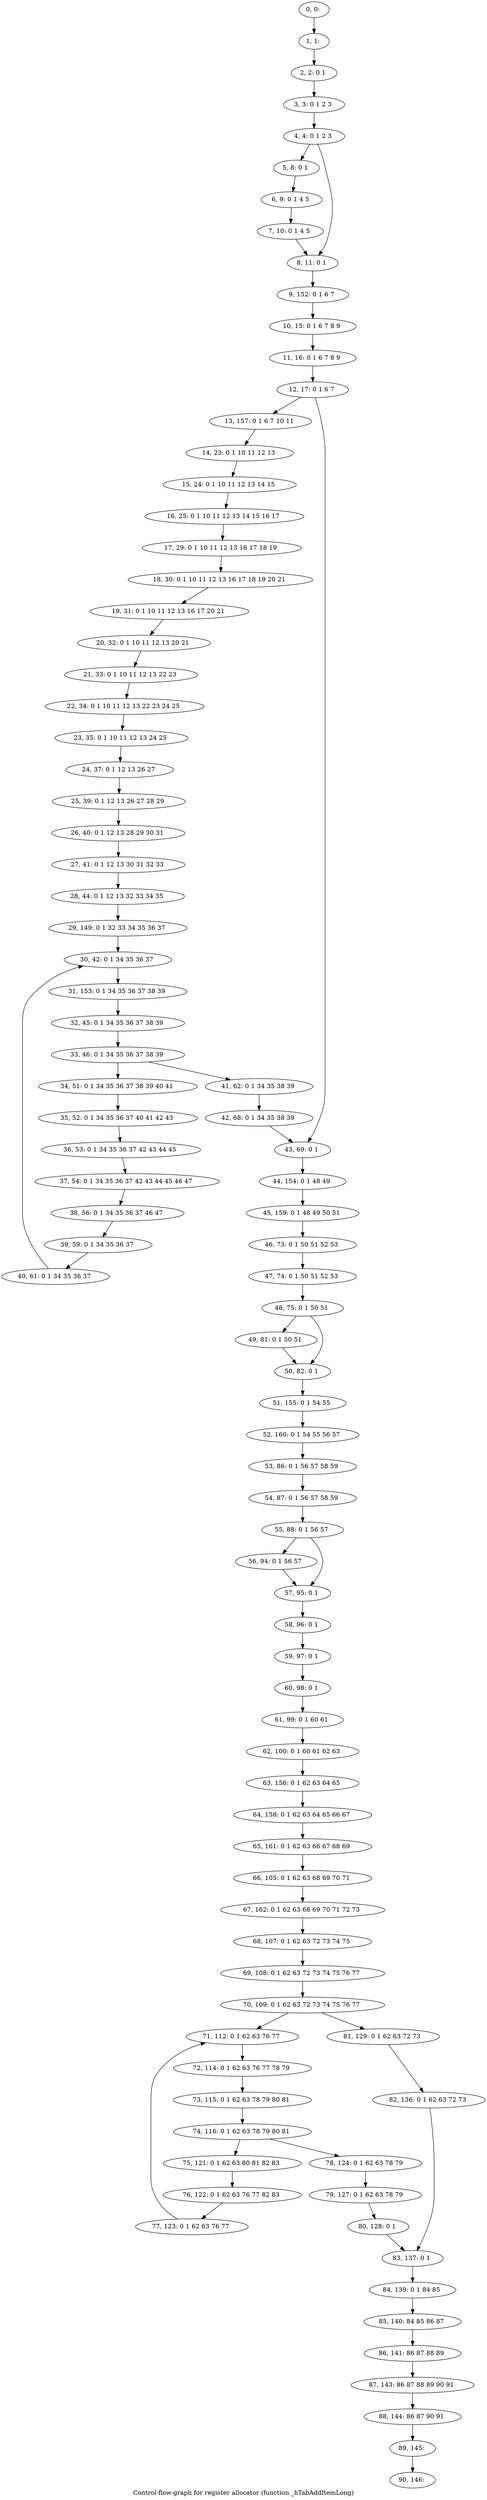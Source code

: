 digraph G {
graph [label="Control-flow-graph for register allocator (function _hTabAddItemLong)"]
0[label="0, 0: "];
1[label="1, 1: "];
2[label="2, 2: 0 1 "];
3[label="3, 3: 0 1 2 3 "];
4[label="4, 4: 0 1 2 3 "];
5[label="5, 8: 0 1 "];
6[label="6, 9: 0 1 4 5 "];
7[label="7, 10: 0 1 4 5 "];
8[label="8, 11: 0 1 "];
9[label="9, 152: 0 1 6 7 "];
10[label="10, 15: 0 1 6 7 8 9 "];
11[label="11, 16: 0 1 6 7 8 9 "];
12[label="12, 17: 0 1 6 7 "];
13[label="13, 157: 0 1 6 7 10 11 "];
14[label="14, 23: 0 1 10 11 12 13 "];
15[label="15, 24: 0 1 10 11 12 13 14 15 "];
16[label="16, 25: 0 1 10 11 12 13 14 15 16 17 "];
17[label="17, 29: 0 1 10 11 12 13 16 17 18 19 "];
18[label="18, 30: 0 1 10 11 12 13 16 17 18 19 20 21 "];
19[label="19, 31: 0 1 10 11 12 13 16 17 20 21 "];
20[label="20, 32: 0 1 10 11 12 13 20 21 "];
21[label="21, 33: 0 1 10 11 12 13 22 23 "];
22[label="22, 34: 0 1 10 11 12 13 22 23 24 25 "];
23[label="23, 35: 0 1 10 11 12 13 24 25 "];
24[label="24, 37: 0 1 12 13 26 27 "];
25[label="25, 39: 0 1 12 13 26 27 28 29 "];
26[label="26, 40: 0 1 12 13 28 29 30 31 "];
27[label="27, 41: 0 1 12 13 30 31 32 33 "];
28[label="28, 44: 0 1 12 13 32 33 34 35 "];
29[label="29, 149: 0 1 32 33 34 35 36 37 "];
30[label="30, 42: 0 1 34 35 36 37 "];
31[label="31, 153: 0 1 34 35 36 37 38 39 "];
32[label="32, 45: 0 1 34 35 36 37 38 39 "];
33[label="33, 46: 0 1 34 35 36 37 38 39 "];
34[label="34, 51: 0 1 34 35 36 37 38 39 40 41 "];
35[label="35, 52: 0 1 34 35 36 37 40 41 42 43 "];
36[label="36, 53: 0 1 34 35 36 37 42 43 44 45 "];
37[label="37, 54: 0 1 34 35 36 37 42 43 44 45 46 47 "];
38[label="38, 56: 0 1 34 35 36 37 46 47 "];
39[label="39, 59: 0 1 34 35 36 37 "];
40[label="40, 61: 0 1 34 35 36 37 "];
41[label="41, 62: 0 1 34 35 38 39 "];
42[label="42, 68: 0 1 34 35 38 39 "];
43[label="43, 69: 0 1 "];
44[label="44, 154: 0 1 48 49 "];
45[label="45, 159: 0 1 48 49 50 51 "];
46[label="46, 73: 0 1 50 51 52 53 "];
47[label="47, 74: 0 1 50 51 52 53 "];
48[label="48, 75: 0 1 50 51 "];
49[label="49, 81: 0 1 50 51 "];
50[label="50, 82: 0 1 "];
51[label="51, 155: 0 1 54 55 "];
52[label="52, 160: 0 1 54 55 56 57 "];
53[label="53, 86: 0 1 56 57 58 59 "];
54[label="54, 87: 0 1 56 57 58 59 "];
55[label="55, 88: 0 1 56 57 "];
56[label="56, 94: 0 1 56 57 "];
57[label="57, 95: 0 1 "];
58[label="58, 96: 0 1 "];
59[label="59, 97: 0 1 "];
60[label="60, 98: 0 1 "];
61[label="61, 99: 0 1 60 61 "];
62[label="62, 100: 0 1 60 61 62 63 "];
63[label="63, 156: 0 1 62 63 64 65 "];
64[label="64, 158: 0 1 62 63 64 65 66 67 "];
65[label="65, 161: 0 1 62 63 66 67 68 69 "];
66[label="66, 105: 0 1 62 63 68 69 70 71 "];
67[label="67, 162: 0 1 62 63 68 69 70 71 72 73 "];
68[label="68, 107: 0 1 62 63 72 73 74 75 "];
69[label="69, 108: 0 1 62 63 72 73 74 75 76 77 "];
70[label="70, 109: 0 1 62 63 72 73 74 75 76 77 "];
71[label="71, 112: 0 1 62 63 76 77 "];
72[label="72, 114: 0 1 62 63 76 77 78 79 "];
73[label="73, 115: 0 1 62 63 78 79 80 81 "];
74[label="74, 116: 0 1 62 63 78 79 80 81 "];
75[label="75, 121: 0 1 62 63 80 81 82 83 "];
76[label="76, 122: 0 1 62 63 76 77 82 83 "];
77[label="77, 123: 0 1 62 63 76 77 "];
78[label="78, 124: 0 1 62 63 78 79 "];
79[label="79, 127: 0 1 62 63 78 79 "];
80[label="80, 128: 0 1 "];
81[label="81, 129: 0 1 62 63 72 73 "];
82[label="82, 136: 0 1 62 63 72 73 "];
83[label="83, 137: 0 1 "];
84[label="84, 139: 0 1 84 85 "];
85[label="85, 140: 84 85 86 87 "];
86[label="86, 141: 86 87 88 89 "];
87[label="87, 143: 86 87 88 89 90 91 "];
88[label="88, 144: 86 87 90 91 "];
89[label="89, 145: "];
90[label="90, 146: "];
0->1 ;
1->2 ;
2->3 ;
3->4 ;
4->5 ;
4->8 ;
5->6 ;
6->7 ;
7->8 ;
8->9 ;
9->10 ;
10->11 ;
11->12 ;
12->13 ;
12->43 ;
13->14 ;
14->15 ;
15->16 ;
16->17 ;
17->18 ;
18->19 ;
19->20 ;
20->21 ;
21->22 ;
22->23 ;
23->24 ;
24->25 ;
25->26 ;
26->27 ;
27->28 ;
28->29 ;
29->30 ;
30->31 ;
31->32 ;
32->33 ;
33->34 ;
33->41 ;
34->35 ;
35->36 ;
36->37 ;
37->38 ;
38->39 ;
39->40 ;
40->30 ;
41->42 ;
42->43 ;
43->44 ;
44->45 ;
45->46 ;
46->47 ;
47->48 ;
48->49 ;
48->50 ;
49->50 ;
50->51 ;
51->52 ;
52->53 ;
53->54 ;
54->55 ;
55->56 ;
55->57 ;
56->57 ;
57->58 ;
58->59 ;
59->60 ;
60->61 ;
61->62 ;
62->63 ;
63->64 ;
64->65 ;
65->66 ;
66->67 ;
67->68 ;
68->69 ;
69->70 ;
70->71 ;
70->81 ;
71->72 ;
72->73 ;
73->74 ;
74->75 ;
74->78 ;
75->76 ;
76->77 ;
77->71 ;
78->79 ;
79->80 ;
80->83 ;
81->82 ;
82->83 ;
83->84 ;
84->85 ;
85->86 ;
86->87 ;
87->88 ;
88->89 ;
89->90 ;
}
